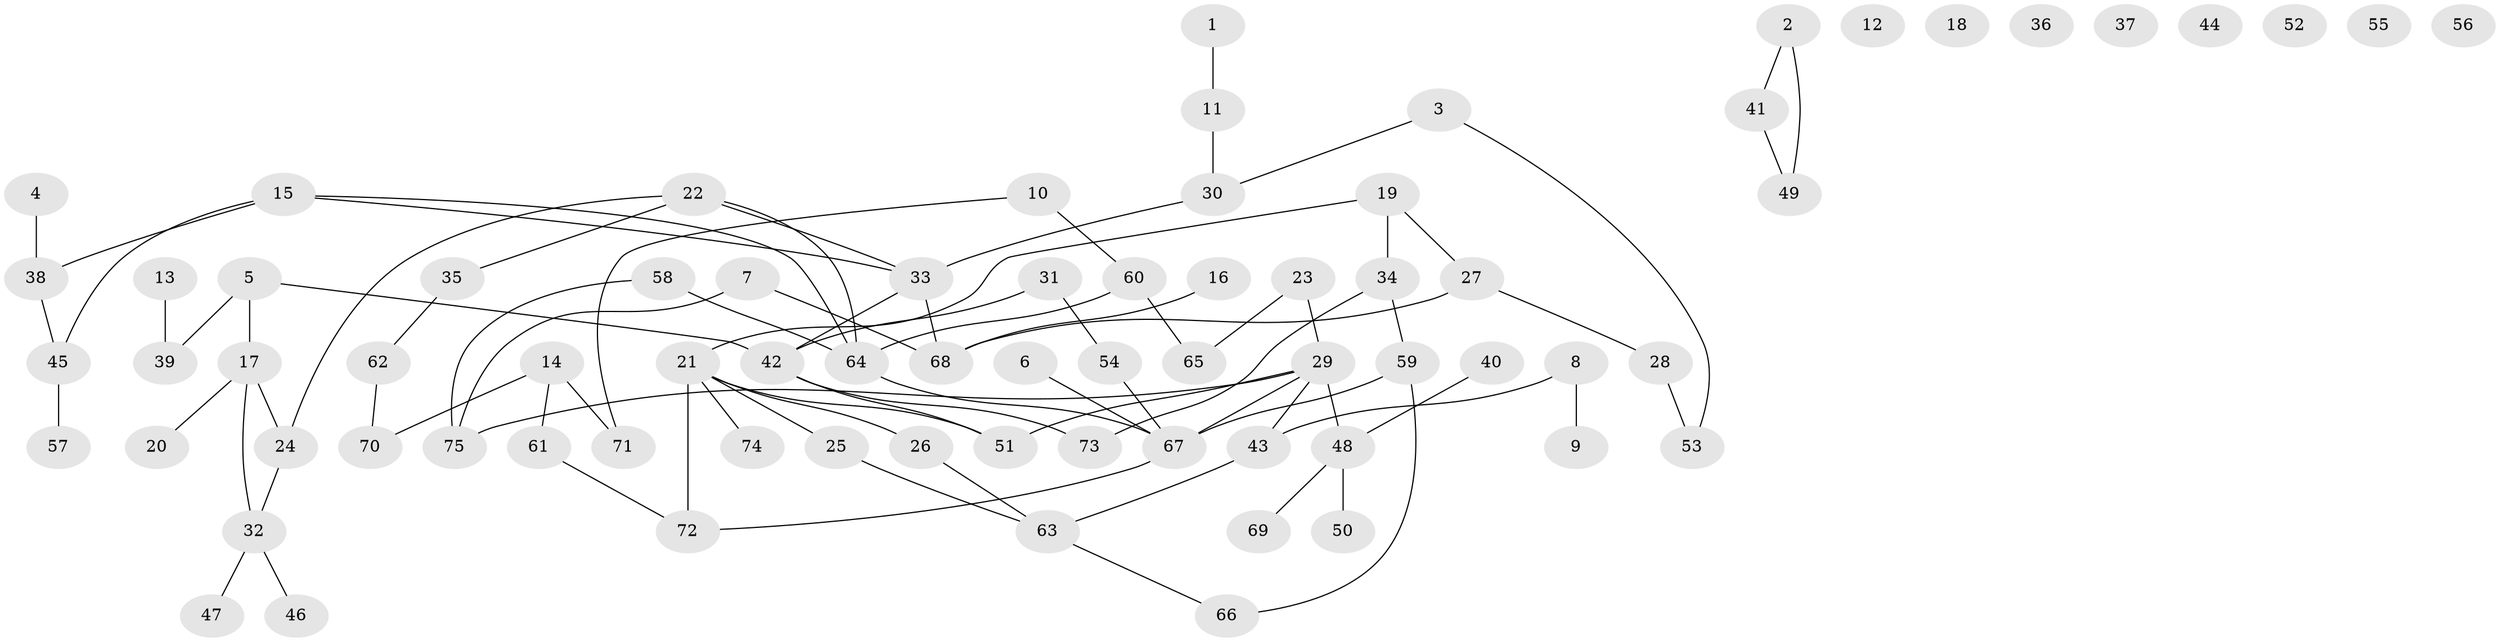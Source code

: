 // Generated by graph-tools (version 1.1) at 2025/12/03/09/25 04:12:57]
// undirected, 75 vertices, 85 edges
graph export_dot {
graph [start="1"]
  node [color=gray90,style=filled];
  1;
  2;
  3;
  4;
  5;
  6;
  7;
  8;
  9;
  10;
  11;
  12;
  13;
  14;
  15;
  16;
  17;
  18;
  19;
  20;
  21;
  22;
  23;
  24;
  25;
  26;
  27;
  28;
  29;
  30;
  31;
  32;
  33;
  34;
  35;
  36;
  37;
  38;
  39;
  40;
  41;
  42;
  43;
  44;
  45;
  46;
  47;
  48;
  49;
  50;
  51;
  52;
  53;
  54;
  55;
  56;
  57;
  58;
  59;
  60;
  61;
  62;
  63;
  64;
  65;
  66;
  67;
  68;
  69;
  70;
  71;
  72;
  73;
  74;
  75;
  1 -- 11;
  2 -- 41;
  2 -- 49;
  3 -- 30;
  3 -- 53;
  4 -- 38;
  5 -- 17;
  5 -- 39;
  5 -- 42;
  6 -- 67;
  7 -- 68;
  7 -- 75;
  8 -- 9;
  8 -- 43;
  10 -- 60;
  10 -- 71;
  11 -- 30;
  13 -- 39;
  14 -- 61;
  14 -- 70;
  14 -- 71;
  15 -- 33;
  15 -- 38;
  15 -- 45;
  15 -- 64;
  16 -- 68;
  17 -- 20;
  17 -- 24;
  17 -- 32;
  19 -- 21;
  19 -- 27;
  19 -- 34;
  21 -- 25;
  21 -- 26;
  21 -- 51;
  21 -- 72;
  21 -- 74;
  22 -- 24;
  22 -- 33;
  22 -- 35;
  22 -- 64;
  23 -- 29;
  23 -- 65;
  24 -- 32;
  25 -- 63;
  26 -- 63;
  27 -- 28;
  27 -- 68;
  28 -- 53;
  29 -- 43;
  29 -- 48;
  29 -- 51;
  29 -- 67;
  29 -- 75;
  30 -- 33;
  31 -- 42;
  31 -- 54;
  32 -- 46;
  32 -- 47;
  33 -- 42;
  33 -- 68;
  34 -- 59;
  34 -- 73;
  35 -- 62;
  38 -- 45;
  40 -- 48;
  41 -- 49;
  42 -- 51;
  42 -- 73;
  43 -- 63;
  45 -- 57;
  48 -- 50;
  48 -- 69;
  54 -- 67;
  58 -- 64;
  58 -- 75;
  59 -- 66;
  59 -- 67;
  60 -- 64;
  60 -- 65;
  61 -- 72;
  62 -- 70;
  63 -- 66;
  64 -- 67;
  67 -- 72;
}
